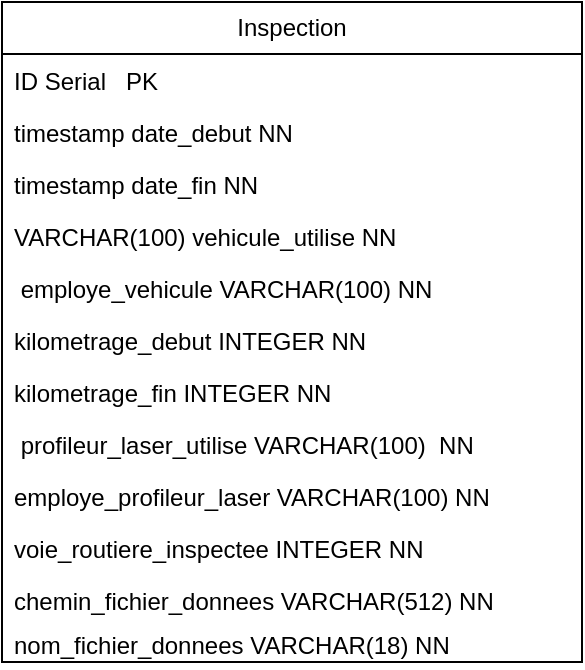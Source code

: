 <mxfile version="24.0.6" type="device">
  <diagram name="Page-1" id="oNcq2HxvRCfXFwZaicF9">
    <mxGraphModel dx="1434" dy="796" grid="1" gridSize="10" guides="1" tooltips="1" connect="1" arrows="1" fold="1" page="1" pageScale="1" pageWidth="827" pageHeight="1169" math="0" shadow="0">
      <root>
        <mxCell id="0" />
        <mxCell id="1" parent="0" />
        <mxCell id="6QfTJraECE7hucvtJXRc-2" value="Inspection" style="swimlane;fontStyle=0;childLayout=stackLayout;horizontal=1;startSize=26;fillColor=none;horizontalStack=0;resizeParent=1;resizeParentMax=0;resizeLast=0;collapsible=1;marginBottom=0;whiteSpace=wrap;html=1;" parent="1" vertex="1">
          <mxGeometry x="260" y="60" width="290" height="330" as="geometry" />
        </mxCell>
        <mxCell id="6QfTJraECE7hucvtJXRc-3" value="ID Serial&amp;nbsp; &amp;nbsp;PK" style="text;strokeColor=none;fillColor=none;align=left;verticalAlign=top;spacingLeft=4;spacingRight=4;overflow=hidden;rotatable=0;points=[[0,0.5],[1,0.5]];portConstraint=eastwest;whiteSpace=wrap;html=1;" parent="6QfTJraECE7hucvtJXRc-2" vertex="1">
          <mxGeometry y="26" width="290" height="26" as="geometry" />
        </mxCell>
        <mxCell id="6QfTJraECE7hucvtJXRc-4" value="timestamp date_debut NN" style="text;strokeColor=none;fillColor=none;align=left;verticalAlign=top;spacingLeft=4;spacingRight=4;overflow=hidden;rotatable=0;points=[[0,0.5],[1,0.5]];portConstraint=eastwest;whiteSpace=wrap;html=1;" parent="6QfTJraECE7hucvtJXRc-2" vertex="1">
          <mxGeometry y="52" width="290" height="26" as="geometry" />
        </mxCell>
        <mxCell id="6QfTJraECE7hucvtJXRc-5" value="timestamp date_fin NN" style="text;strokeColor=none;fillColor=none;align=left;verticalAlign=top;spacingLeft=4;spacingRight=4;overflow=hidden;rotatable=0;points=[[0,0.5],[1,0.5]];portConstraint=eastwest;whiteSpace=wrap;html=1;" parent="6QfTJraECE7hucvtJXRc-2" vertex="1">
          <mxGeometry y="78" width="290" height="26" as="geometry" />
        </mxCell>
        <mxCell id="M63siKFErZhxTqaW6tXy-1" value="VARCHAR(100) vehicule_utilise NN" style="text;strokeColor=none;fillColor=none;align=left;verticalAlign=top;spacingLeft=4;spacingRight=4;overflow=hidden;rotatable=0;points=[[0,0.5],[1,0.5]];portConstraint=eastwest;whiteSpace=wrap;html=1;" vertex="1" parent="6QfTJraECE7hucvtJXRc-2">
          <mxGeometry y="104" width="290" height="26" as="geometry" />
        </mxCell>
        <mxCell id="M63siKFErZhxTqaW6tXy-2" value="&amp;nbsp;employe_vehicule VARCHAR(100) NN" style="text;strokeColor=none;fillColor=none;align=left;verticalAlign=top;spacingLeft=4;spacingRight=4;overflow=hidden;rotatable=0;points=[[0,0.5],[1,0.5]];portConstraint=eastwest;whiteSpace=wrap;html=1;" vertex="1" parent="6QfTJraECE7hucvtJXRc-2">
          <mxGeometry y="130" width="290" height="26" as="geometry" />
        </mxCell>
        <mxCell id="M63siKFErZhxTqaW6tXy-3" value="kilometrage_debut INTEGER NN" style="text;strokeColor=none;fillColor=none;align=left;verticalAlign=top;spacingLeft=4;spacingRight=4;overflow=hidden;rotatable=0;points=[[0,0.5],[1,0.5]];portConstraint=eastwest;whiteSpace=wrap;html=1;" vertex="1" parent="6QfTJraECE7hucvtJXRc-2">
          <mxGeometry y="156" width="290" height="26" as="geometry" />
        </mxCell>
        <mxCell id="M63siKFErZhxTqaW6tXy-4" value="kilometrage_fin INTEGER NN" style="text;strokeColor=none;fillColor=none;align=left;verticalAlign=top;spacingLeft=4;spacingRight=4;overflow=hidden;rotatable=0;points=[[0,0.5],[1,0.5]];portConstraint=eastwest;whiteSpace=wrap;html=1;" vertex="1" parent="6QfTJraECE7hucvtJXRc-2">
          <mxGeometry y="182" width="290" height="26" as="geometry" />
        </mxCell>
        <mxCell id="M63siKFErZhxTqaW6tXy-5" value="&amp;nbsp;profileur_laser_utilise VARCHAR(100)&amp;nbsp; NN" style="text;strokeColor=none;fillColor=none;align=left;verticalAlign=top;spacingLeft=4;spacingRight=4;overflow=hidden;rotatable=0;points=[[0,0.5],[1,0.5]];portConstraint=eastwest;whiteSpace=wrap;html=1;" vertex="1" parent="6QfTJraECE7hucvtJXRc-2">
          <mxGeometry y="208" width="290" height="26" as="geometry" />
        </mxCell>
        <mxCell id="M63siKFErZhxTqaW6tXy-6" value="employe_profileur_laser VARCHAR(100) NN" style="text;strokeColor=none;fillColor=none;align=left;verticalAlign=top;spacingLeft=4;spacingRight=4;overflow=hidden;rotatable=0;points=[[0,0.5],[1,0.5]];portConstraint=eastwest;whiteSpace=wrap;html=1;" vertex="1" parent="6QfTJraECE7hucvtJXRc-2">
          <mxGeometry y="234" width="290" height="26" as="geometry" />
        </mxCell>
        <mxCell id="M63siKFErZhxTqaW6tXy-7" value="voie_routiere_inspectee INTEGER NN" style="text;strokeColor=none;fillColor=none;align=left;verticalAlign=top;spacingLeft=4;spacingRight=4;overflow=hidden;rotatable=0;points=[[0,0.5],[1,0.5]];portConstraint=eastwest;whiteSpace=wrap;html=1;" vertex="1" parent="6QfTJraECE7hucvtJXRc-2">
          <mxGeometry y="260" width="290" height="26" as="geometry" />
        </mxCell>
        <mxCell id="M63siKFErZhxTqaW6tXy-8" value="chemin_fichier_donnees VARCHAR(512) NN" style="text;strokeColor=none;fillColor=none;align=left;verticalAlign=top;spacingLeft=4;spacingRight=4;overflow=hidden;rotatable=0;points=[[0,0.5],[1,0.5]];portConstraint=eastwest;whiteSpace=wrap;html=1;" vertex="1" parent="6QfTJraECE7hucvtJXRc-2">
          <mxGeometry y="286" width="290" height="22" as="geometry" />
        </mxCell>
        <mxCell id="M63siKFErZhxTqaW6tXy-21" value="nom_fichier_donnees VARCHAR(18) NN" style="text;strokeColor=none;fillColor=none;align=left;verticalAlign=top;spacingLeft=4;spacingRight=4;overflow=hidden;rotatable=0;points=[[0,0.5],[1,0.5]];portConstraint=eastwest;whiteSpace=wrap;html=1;" vertex="1" parent="6QfTJraECE7hucvtJXRc-2">
          <mxGeometry y="308" width="290" height="22" as="geometry" />
        </mxCell>
      </root>
    </mxGraphModel>
  </diagram>
</mxfile>
